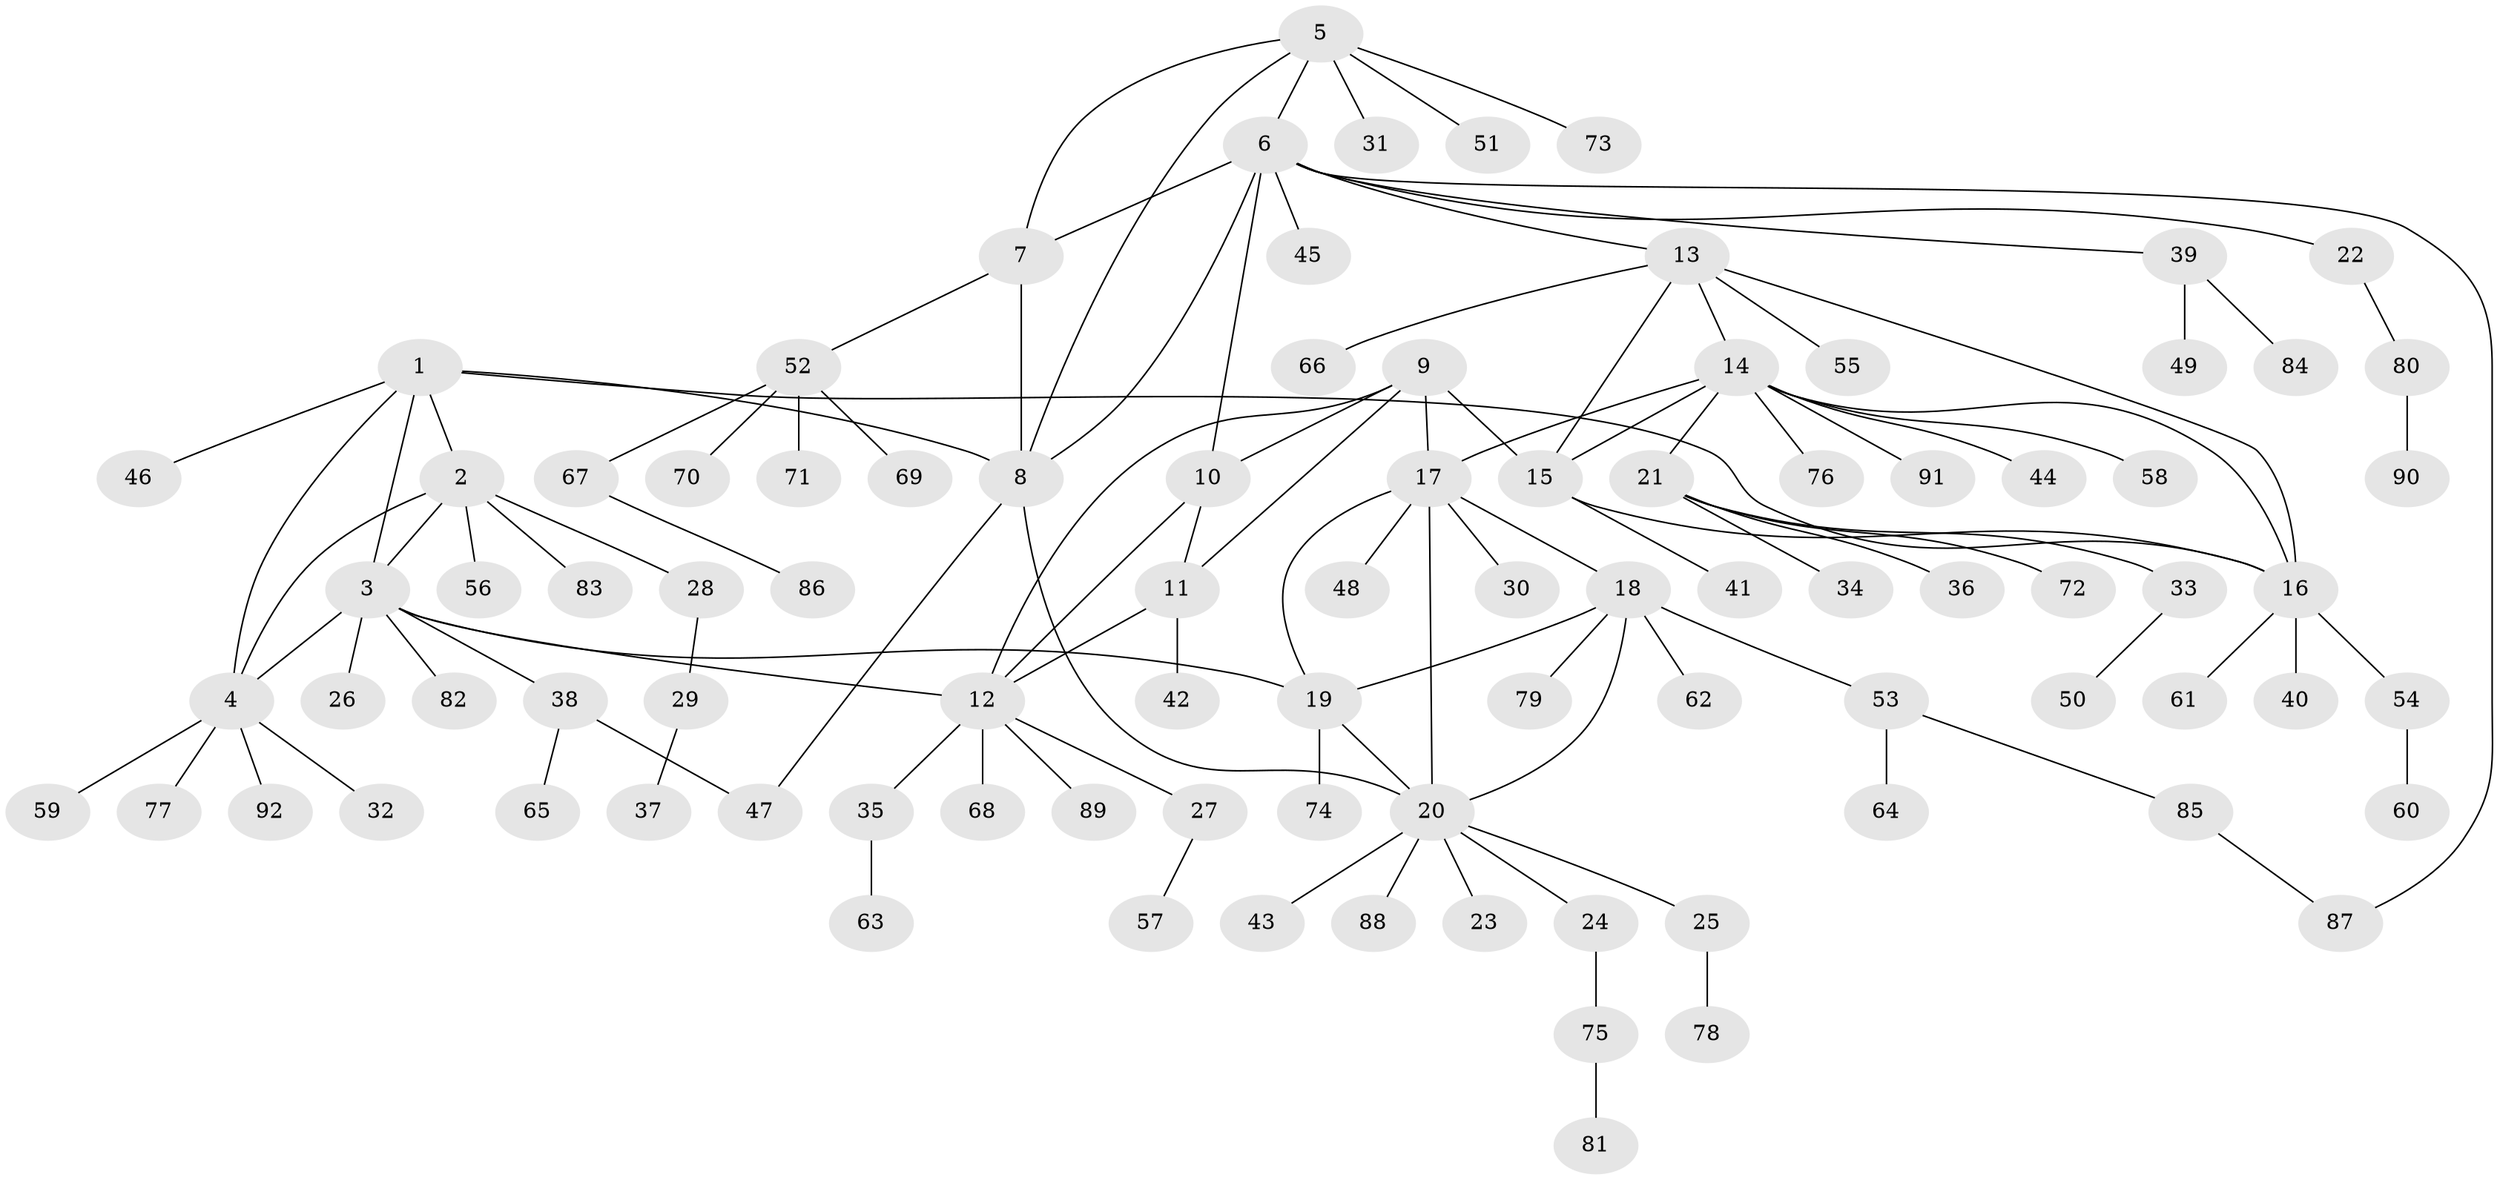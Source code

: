 // coarse degree distribution, {9: 0.030303030303030304, 4: 0.09090909090909091, 6: 0.045454545454545456, 5: 0.045454545454545456, 8: 0.045454545454545456, 7: 0.030303030303030304, 2: 0.09090909090909091, 1: 0.6060606060606061, 3: 0.015151515151515152}
// Generated by graph-tools (version 1.1) at 2025/42/03/06/25 10:42:07]
// undirected, 92 vertices, 114 edges
graph export_dot {
graph [start="1"]
  node [color=gray90,style=filled];
  1;
  2;
  3;
  4;
  5;
  6;
  7;
  8;
  9;
  10;
  11;
  12;
  13;
  14;
  15;
  16;
  17;
  18;
  19;
  20;
  21;
  22;
  23;
  24;
  25;
  26;
  27;
  28;
  29;
  30;
  31;
  32;
  33;
  34;
  35;
  36;
  37;
  38;
  39;
  40;
  41;
  42;
  43;
  44;
  45;
  46;
  47;
  48;
  49;
  50;
  51;
  52;
  53;
  54;
  55;
  56;
  57;
  58;
  59;
  60;
  61;
  62;
  63;
  64;
  65;
  66;
  67;
  68;
  69;
  70;
  71;
  72;
  73;
  74;
  75;
  76;
  77;
  78;
  79;
  80;
  81;
  82;
  83;
  84;
  85;
  86;
  87;
  88;
  89;
  90;
  91;
  92;
  1 -- 2;
  1 -- 3;
  1 -- 4;
  1 -- 8;
  1 -- 16;
  1 -- 46;
  2 -- 3;
  2 -- 4;
  2 -- 28;
  2 -- 56;
  2 -- 83;
  3 -- 4;
  3 -- 12;
  3 -- 19;
  3 -- 26;
  3 -- 38;
  3 -- 82;
  4 -- 32;
  4 -- 59;
  4 -- 77;
  4 -- 92;
  5 -- 6;
  5 -- 7;
  5 -- 8;
  5 -- 31;
  5 -- 51;
  5 -- 73;
  6 -- 7;
  6 -- 8;
  6 -- 10;
  6 -- 13;
  6 -- 22;
  6 -- 39;
  6 -- 45;
  6 -- 87;
  7 -- 8;
  7 -- 52;
  8 -- 20;
  8 -- 47;
  9 -- 10;
  9 -- 11;
  9 -- 12;
  9 -- 15;
  9 -- 17;
  10 -- 11;
  10 -- 12;
  11 -- 12;
  11 -- 42;
  12 -- 27;
  12 -- 35;
  12 -- 68;
  12 -- 89;
  13 -- 14;
  13 -- 15;
  13 -- 16;
  13 -- 55;
  13 -- 66;
  14 -- 15;
  14 -- 16;
  14 -- 17;
  14 -- 21;
  14 -- 44;
  14 -- 58;
  14 -- 76;
  14 -- 91;
  15 -- 16;
  15 -- 41;
  16 -- 40;
  16 -- 54;
  16 -- 61;
  17 -- 18;
  17 -- 19;
  17 -- 20;
  17 -- 30;
  17 -- 48;
  18 -- 19;
  18 -- 20;
  18 -- 53;
  18 -- 62;
  18 -- 79;
  19 -- 20;
  19 -- 74;
  20 -- 23;
  20 -- 24;
  20 -- 25;
  20 -- 43;
  20 -- 88;
  21 -- 33;
  21 -- 34;
  21 -- 36;
  21 -- 72;
  22 -- 80;
  24 -- 75;
  25 -- 78;
  27 -- 57;
  28 -- 29;
  29 -- 37;
  33 -- 50;
  35 -- 63;
  38 -- 47;
  38 -- 65;
  39 -- 49;
  39 -- 84;
  52 -- 67;
  52 -- 69;
  52 -- 70;
  52 -- 71;
  53 -- 64;
  53 -- 85;
  54 -- 60;
  67 -- 86;
  75 -- 81;
  80 -- 90;
  85 -- 87;
}
